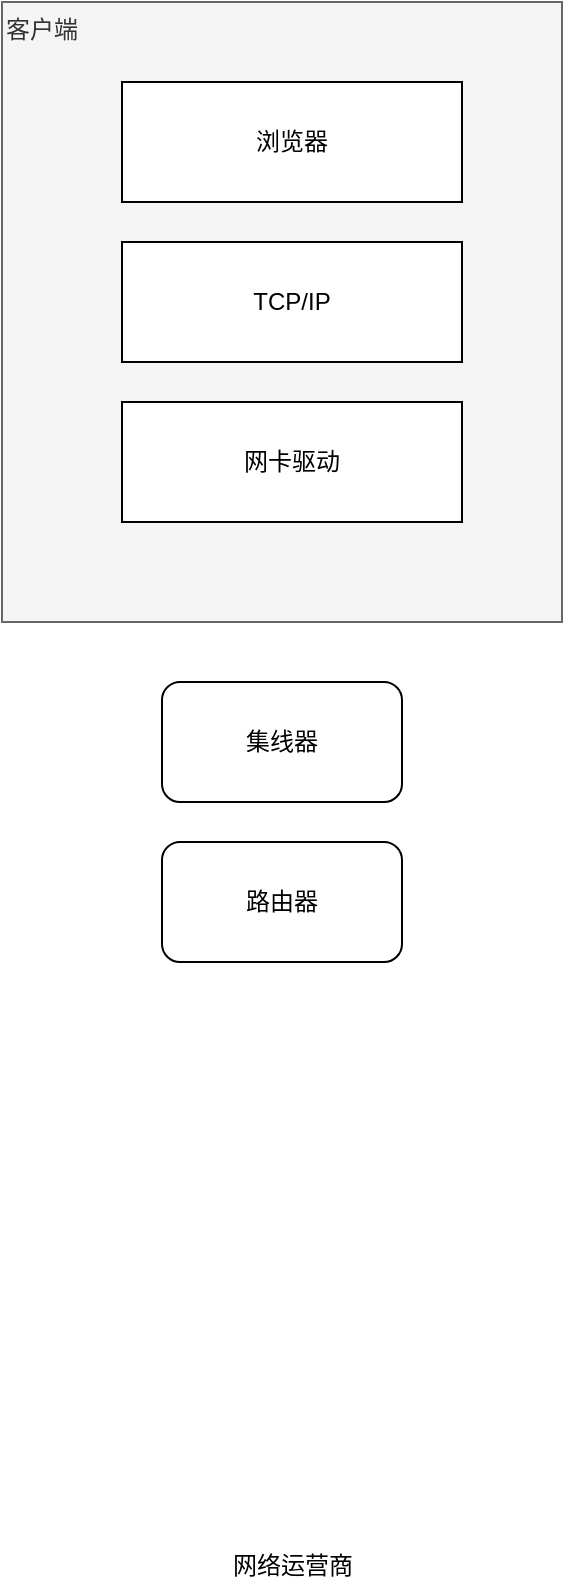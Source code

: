 <mxfile version="10.8.0" type="device"><diagram id="Rf7MmvIdqB36o-tLtj9M" name="Page-1"><mxGraphModel dx="1089" dy="766" grid="1" gridSize="10" guides="1" tooltips="1" connect="1" arrows="1" fold="1" page="1" pageScale="1" pageWidth="827" pageHeight="1169" math="0" shadow="0"><root><mxCell id="0"/><mxCell id="1" parent="0"/><mxCell id="Ca76tJt3g7x1U1nWxJmP-4" value="客户端" style="rounded=0;whiteSpace=wrap;html=1;align=left;verticalAlign=top;fillColor=#f5f5f5;strokeColor=#666666;fontColor=#333333;" vertex="1" parent="1"><mxGeometry x="170" y="50" width="280" height="310" as="geometry"/></mxCell><mxCell id="Ca76tJt3g7x1U1nWxJmP-5" value="浏览器" style="rounded=0;whiteSpace=wrap;html=1;align=center;" vertex="1" parent="1"><mxGeometry x="230" y="90" width="170" height="60" as="geometry"/></mxCell><mxCell id="Ca76tJt3g7x1U1nWxJmP-6" value="TCP/IP" style="rounded=0;whiteSpace=wrap;html=1;align=center;" vertex="1" parent="1"><mxGeometry x="230" y="170" width="170" height="60" as="geometry"/></mxCell><mxCell id="Ca76tJt3g7x1U1nWxJmP-7" value="网卡驱动" style="rounded=0;whiteSpace=wrap;html=1;align=center;" vertex="1" parent="1"><mxGeometry x="230" y="250" width="170" height="60" as="geometry"/></mxCell><mxCell id="Ca76tJt3g7x1U1nWxJmP-8" value="路由器" style="rounded=1;whiteSpace=wrap;html=1;align=center;" vertex="1" parent="1"><mxGeometry x="250" y="470" width="120" height="60" as="geometry"/></mxCell><mxCell id="Ca76tJt3g7x1U1nWxJmP-9" value="集线器" style="rounded=1;whiteSpace=wrap;html=1;align=center;" vertex="1" parent="1"><mxGeometry x="250" y="390" width="120" height="60" as="geometry"/></mxCell><mxCell id="Ca76tJt3g7x1U1nWxJmP-10" value="网络运营商" style="shape=image;html=1;verticalAlign=top;verticalLabelPosition=bottom;labelBackgroundColor=#ffffff;imageAspect=0;aspect=fixed;image=https://cdn0.iconfinder.com/data/icons/software-engineering-and-video-gaming/512/68_bulding_office_skyscaper_tower-128.png;align=center;" vertex="1" parent="1"><mxGeometry x="251" y="690" width="128" height="128" as="geometry"/></mxCell></root></mxGraphModel></diagram></mxfile>